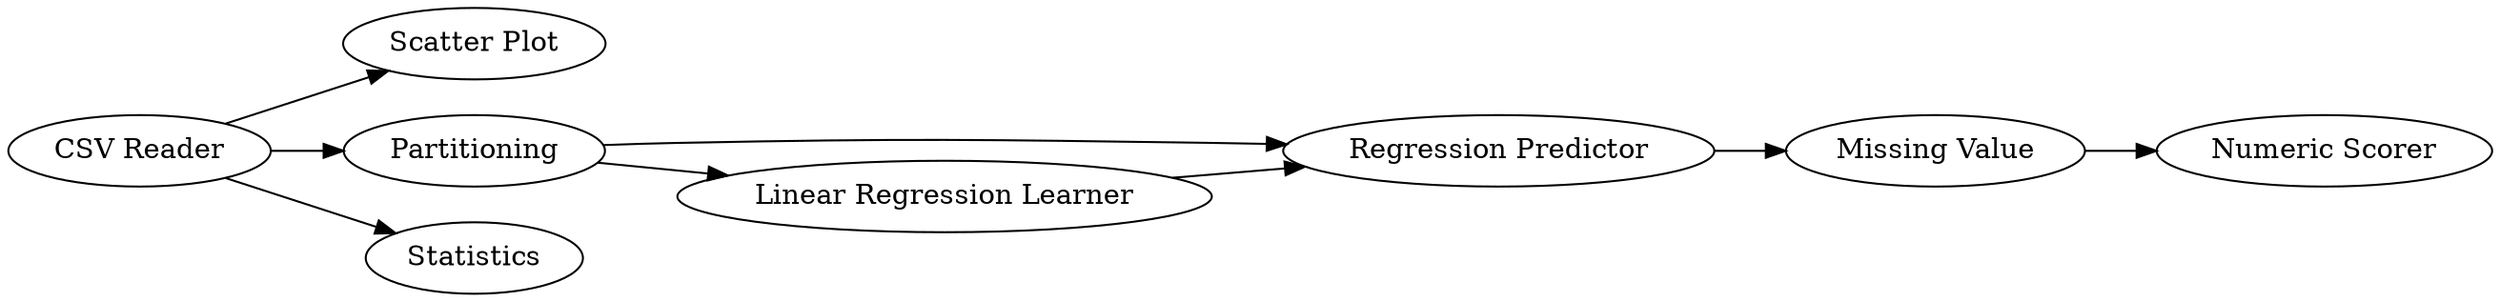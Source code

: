 digraph {
	"6007584389715578379_66" [label="Scatter Plot"]
	"6007584389715578379_44" [label="CSV Reader"]
	"6007584389715578379_29" [label=Partitioning]
	"6007584389715578379_32" [label="Regression Predictor"]
	"6007584389715578379_63" [label="Missing Value"]
	"6007584389715578379_30" [label="Numeric Scorer"]
	"6007584389715578379_65" [label=Statistics]
	"6007584389715578379_31" [label="Linear Regression Learner"]
	"6007584389715578379_63" -> "6007584389715578379_30"
	"6007584389715578379_44" -> "6007584389715578379_65"
	"6007584389715578379_29" -> "6007584389715578379_32"
	"6007584389715578379_31" -> "6007584389715578379_32"
	"6007584389715578379_29" -> "6007584389715578379_31"
	"6007584389715578379_32" -> "6007584389715578379_63"
	"6007584389715578379_44" -> "6007584389715578379_29"
	"6007584389715578379_44" -> "6007584389715578379_66"
	rankdir=LR
}
